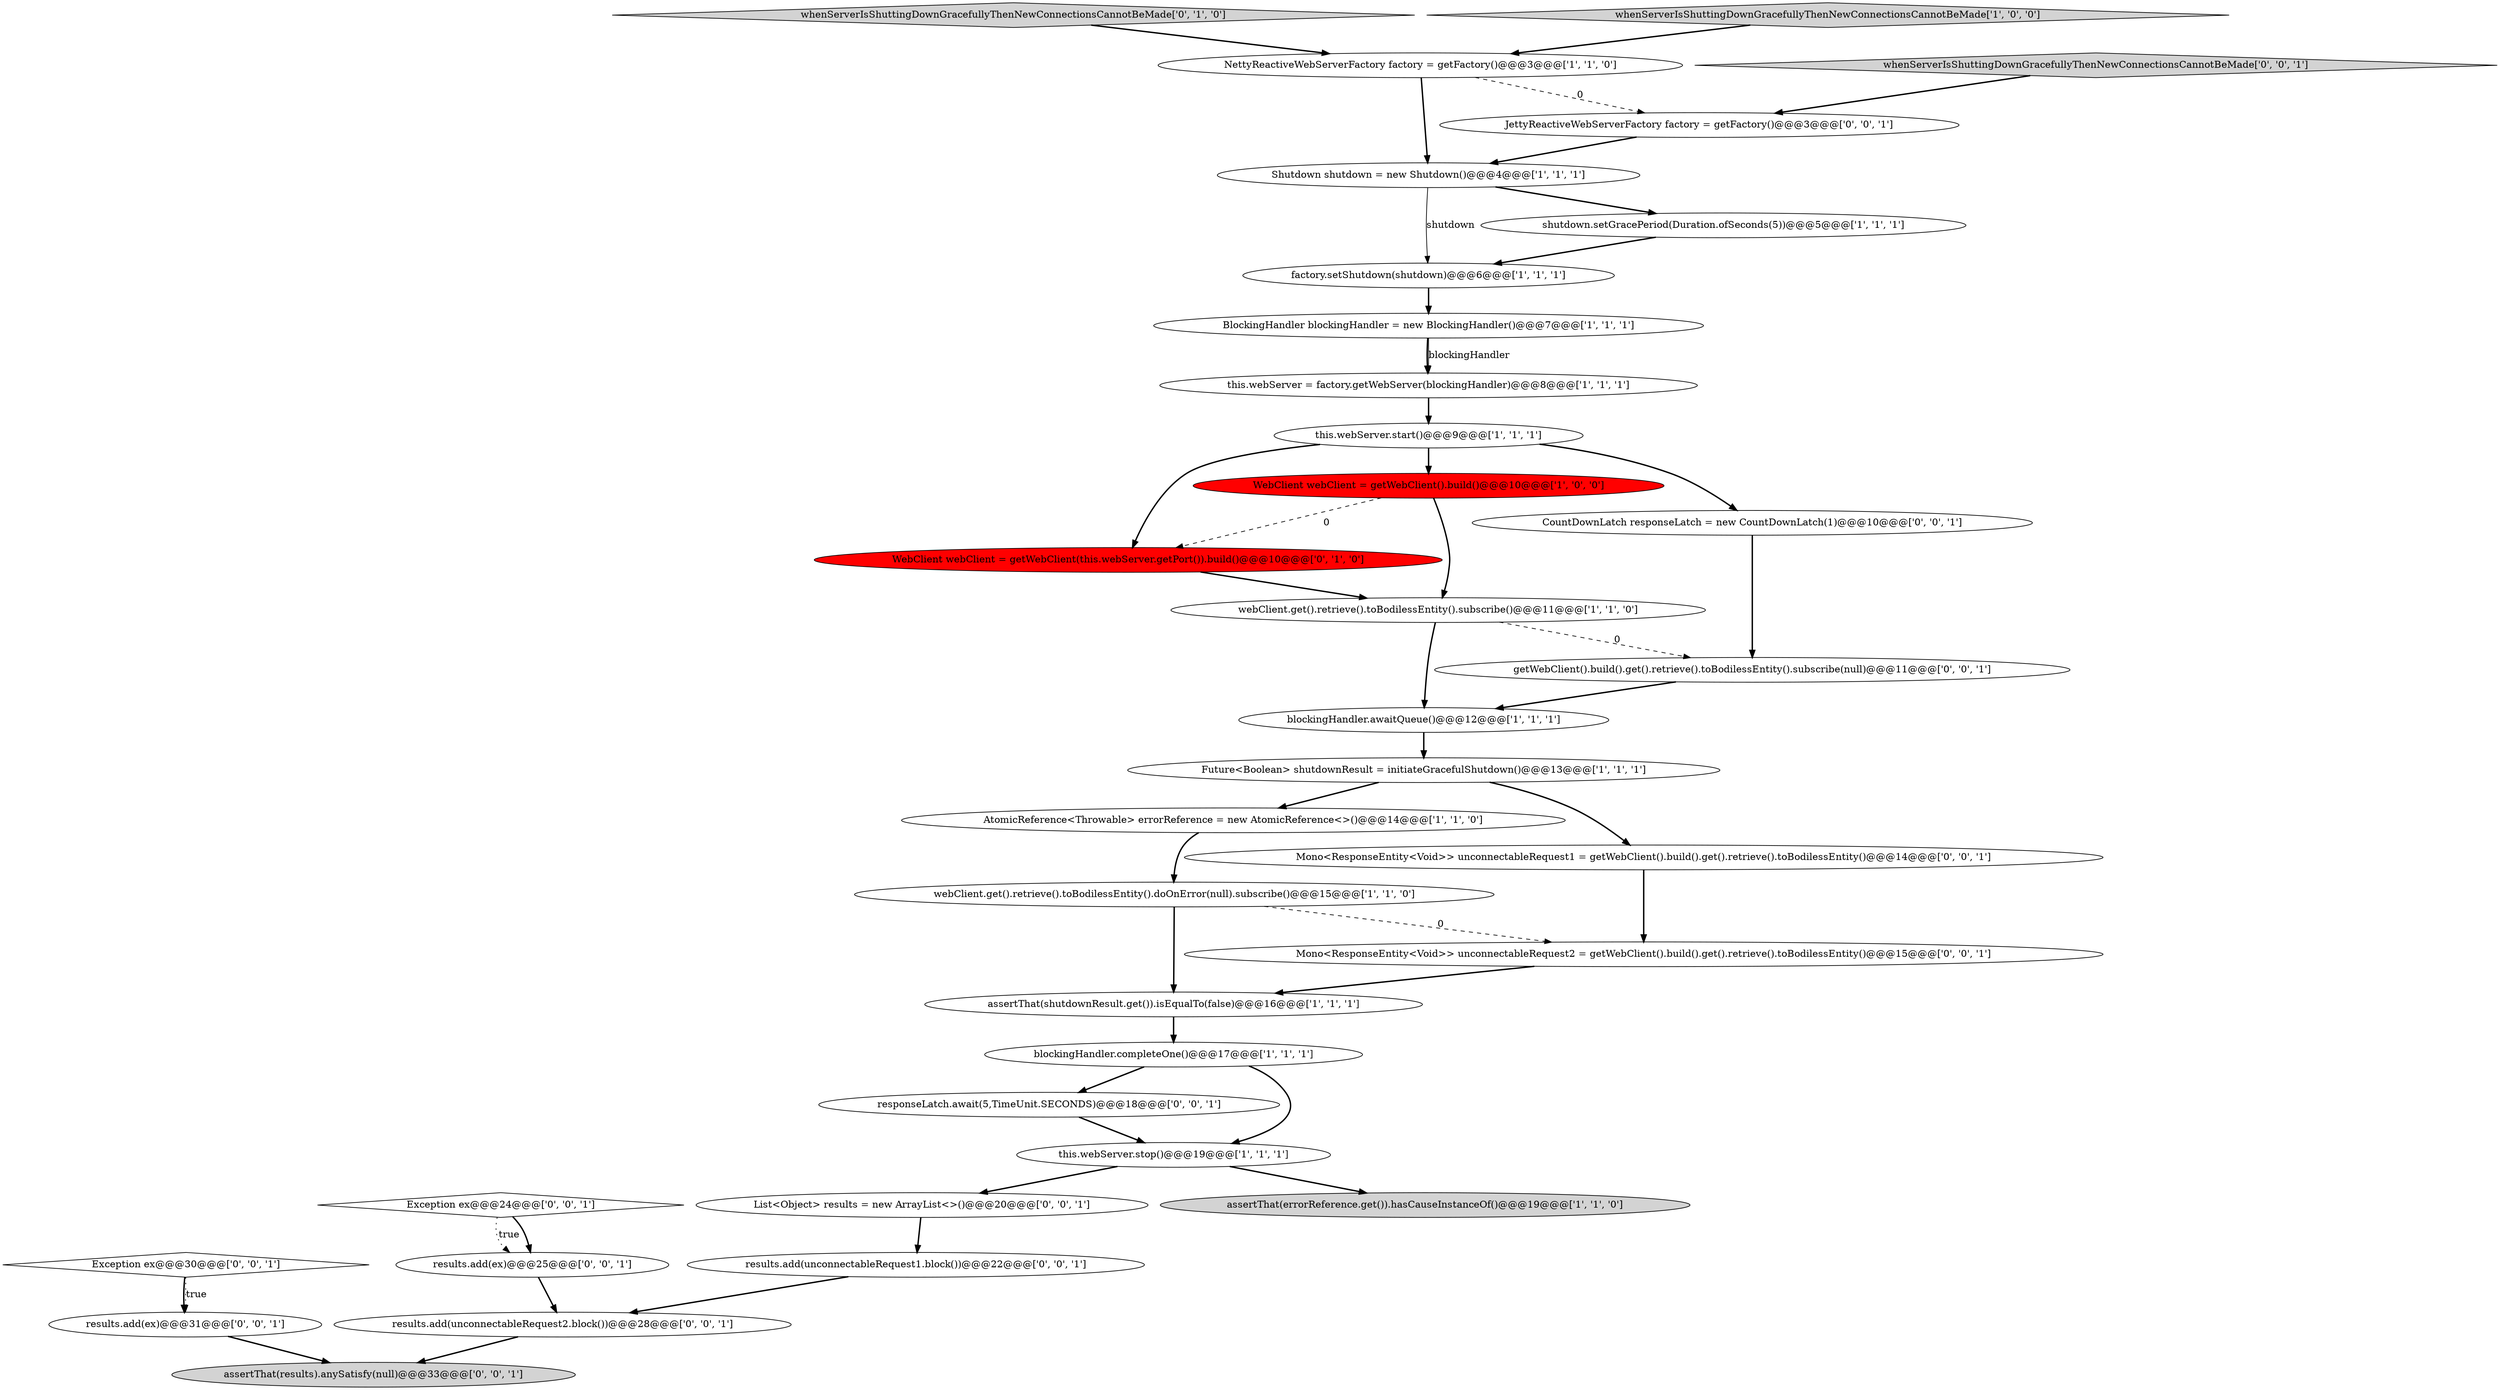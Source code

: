 digraph {
19 [style = filled, label = "WebClient webClient = getWebClient(this.webServer.getPort()).build()@@@10@@@['0', '1', '0']", fillcolor = red, shape = ellipse image = "AAA1AAABBB2BBB"];
18 [style = filled, label = "whenServerIsShuttingDownGracefullyThenNewConnectionsCannotBeMade['0', '1', '0']", fillcolor = lightgray, shape = diamond image = "AAA0AAABBB2BBB"];
22 [style = filled, label = "assertThat(results).anySatisfy(null)@@@33@@@['0', '0', '1']", fillcolor = lightgray, shape = ellipse image = "AAA0AAABBB3BBB"];
1 [style = filled, label = "BlockingHandler blockingHandler = new BlockingHandler()@@@7@@@['1', '1', '1']", fillcolor = white, shape = ellipse image = "AAA0AAABBB1BBB"];
21 [style = filled, label = "results.add(ex)@@@25@@@['0', '0', '1']", fillcolor = white, shape = ellipse image = "AAA0AAABBB3BBB"];
27 [style = filled, label = "responseLatch.await(5,TimeUnit.SECONDS)@@@18@@@['0', '0', '1']", fillcolor = white, shape = ellipse image = "AAA0AAABBB3BBB"];
28 [style = filled, label = "results.add(unconnectableRequest1.block())@@@22@@@['0', '0', '1']", fillcolor = white, shape = ellipse image = "AAA0AAABBB3BBB"];
6 [style = filled, label = "whenServerIsShuttingDownGracefullyThenNewConnectionsCannotBeMade['1', '0', '0']", fillcolor = lightgray, shape = diamond image = "AAA0AAABBB1BBB"];
14 [style = filled, label = "factory.setShutdown(shutdown)@@@6@@@['1', '1', '1']", fillcolor = white, shape = ellipse image = "AAA0AAABBB1BBB"];
2 [style = filled, label = "webClient.get().retrieve().toBodilessEntity().doOnError(null).subscribe()@@@15@@@['1', '1', '0']", fillcolor = white, shape = ellipse image = "AAA0AAABBB1BBB"];
9 [style = filled, label = "blockingHandler.completeOne()@@@17@@@['1', '1', '1']", fillcolor = white, shape = ellipse image = "AAA0AAABBB1BBB"];
16 [style = filled, label = "AtomicReference<Throwable> errorReference = new AtomicReference<>()@@@14@@@['1', '1', '0']", fillcolor = white, shape = ellipse image = "AAA0AAABBB1BBB"];
20 [style = filled, label = "getWebClient().build().get().retrieve().toBodilessEntity().subscribe(null)@@@11@@@['0', '0', '1']", fillcolor = white, shape = ellipse image = "AAA0AAABBB3BBB"];
12 [style = filled, label = "shutdown.setGracePeriod(Duration.ofSeconds(5))@@@5@@@['1', '1', '1']", fillcolor = white, shape = ellipse image = "AAA0AAABBB1BBB"];
32 [style = filled, label = "List<Object> results = new ArrayList<>()@@@20@@@['0', '0', '1']", fillcolor = white, shape = ellipse image = "AAA0AAABBB3BBB"];
11 [style = filled, label = "webClient.get().retrieve().toBodilessEntity().subscribe()@@@11@@@['1', '1', '0']", fillcolor = white, shape = ellipse image = "AAA0AAABBB1BBB"];
17 [style = filled, label = "Future<Boolean> shutdownResult = initiateGracefulShutdown()@@@13@@@['1', '1', '1']", fillcolor = white, shape = ellipse image = "AAA0AAABBB1BBB"];
10 [style = filled, label = "WebClient webClient = getWebClient().build()@@@10@@@['1', '0', '0']", fillcolor = red, shape = ellipse image = "AAA1AAABBB1BBB"];
7 [style = filled, label = "this.webServer.start()@@@9@@@['1', '1', '1']", fillcolor = white, shape = ellipse image = "AAA0AAABBB1BBB"];
33 [style = filled, label = "JettyReactiveWebServerFactory factory = getFactory()@@@3@@@['0', '0', '1']", fillcolor = white, shape = ellipse image = "AAA0AAABBB3BBB"];
30 [style = filled, label = "results.add(unconnectableRequest2.block())@@@28@@@['0', '0', '1']", fillcolor = white, shape = ellipse image = "AAA0AAABBB3BBB"];
5 [style = filled, label = "assertThat(errorReference.get()).hasCauseInstanceOf()@@@19@@@['1', '1', '0']", fillcolor = lightgray, shape = ellipse image = "AAA0AAABBB1BBB"];
24 [style = filled, label = "CountDownLatch responseLatch = new CountDownLatch(1)@@@10@@@['0', '0', '1']", fillcolor = white, shape = ellipse image = "AAA0AAABBB3BBB"];
34 [style = filled, label = "Exception ex@@@30@@@['0', '0', '1']", fillcolor = white, shape = diamond image = "AAA0AAABBB3BBB"];
25 [style = filled, label = "Exception ex@@@24@@@['0', '0', '1']", fillcolor = white, shape = diamond image = "AAA0AAABBB3BBB"];
3 [style = filled, label = "blockingHandler.awaitQueue()@@@12@@@['1', '1', '1']", fillcolor = white, shape = ellipse image = "AAA0AAABBB1BBB"];
29 [style = filled, label = "results.add(ex)@@@31@@@['0', '0', '1']", fillcolor = white, shape = ellipse image = "AAA0AAABBB3BBB"];
8 [style = filled, label = "this.webServer = factory.getWebServer(blockingHandler)@@@8@@@['1', '1', '1']", fillcolor = white, shape = ellipse image = "AAA0AAABBB1BBB"];
4 [style = filled, label = "assertThat(shutdownResult.get()).isEqualTo(false)@@@16@@@['1', '1', '1']", fillcolor = white, shape = ellipse image = "AAA0AAABBB1BBB"];
31 [style = filled, label = "Mono<ResponseEntity<Void>> unconnectableRequest2 = getWebClient().build().get().retrieve().toBodilessEntity()@@@15@@@['0', '0', '1']", fillcolor = white, shape = ellipse image = "AAA0AAABBB3BBB"];
23 [style = filled, label = "Mono<ResponseEntity<Void>> unconnectableRequest1 = getWebClient().build().get().retrieve().toBodilessEntity()@@@14@@@['0', '0', '1']", fillcolor = white, shape = ellipse image = "AAA0AAABBB3BBB"];
0 [style = filled, label = "Shutdown shutdown = new Shutdown()@@@4@@@['1', '1', '1']", fillcolor = white, shape = ellipse image = "AAA0AAABBB1BBB"];
13 [style = filled, label = "NettyReactiveWebServerFactory factory = getFactory()@@@3@@@['1', '1', '0']", fillcolor = white, shape = ellipse image = "AAA0AAABBB1BBB"];
26 [style = filled, label = "whenServerIsShuttingDownGracefullyThenNewConnectionsCannotBeMade['0', '0', '1']", fillcolor = lightgray, shape = diamond image = "AAA0AAABBB3BBB"];
15 [style = filled, label = "this.webServer.stop()@@@19@@@['1', '1', '1']", fillcolor = white, shape = ellipse image = "AAA0AAABBB1BBB"];
23->31 [style = bold, label=""];
4->9 [style = bold, label=""];
34->29 [style = bold, label=""];
30->22 [style = bold, label=""];
1->8 [style = bold, label=""];
11->20 [style = dashed, label="0"];
28->30 [style = bold, label=""];
7->10 [style = bold, label=""];
10->19 [style = dashed, label="0"];
0->12 [style = bold, label=""];
34->29 [style = dotted, label="true"];
31->4 [style = bold, label=""];
19->11 [style = bold, label=""];
20->3 [style = bold, label=""];
21->30 [style = bold, label=""];
16->2 [style = bold, label=""];
2->4 [style = bold, label=""];
17->23 [style = bold, label=""];
27->15 [style = bold, label=""];
15->5 [style = bold, label=""];
8->7 [style = bold, label=""];
14->1 [style = bold, label=""];
2->31 [style = dashed, label="0"];
24->20 [style = bold, label=""];
33->0 [style = bold, label=""];
9->27 [style = bold, label=""];
7->24 [style = bold, label=""];
0->14 [style = solid, label="shutdown"];
11->3 [style = bold, label=""];
9->15 [style = bold, label=""];
6->13 [style = bold, label=""];
12->14 [style = bold, label=""];
18->13 [style = bold, label=""];
13->33 [style = dashed, label="0"];
3->17 [style = bold, label=""];
1->8 [style = solid, label="blockingHandler"];
29->22 [style = bold, label=""];
15->32 [style = bold, label=""];
26->33 [style = bold, label=""];
7->19 [style = bold, label=""];
32->28 [style = bold, label=""];
17->16 [style = bold, label=""];
25->21 [style = bold, label=""];
25->21 [style = dotted, label="true"];
13->0 [style = bold, label=""];
10->11 [style = bold, label=""];
}
